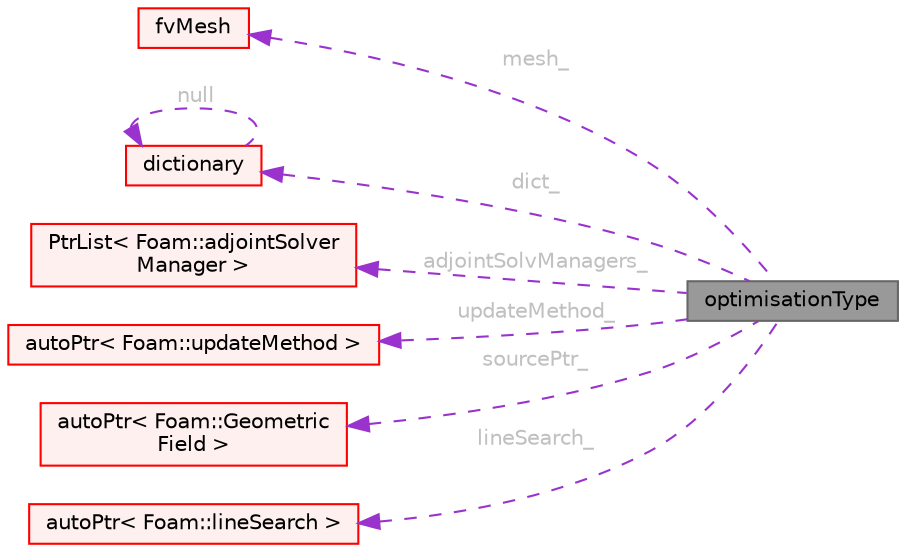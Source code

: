 digraph "optimisationType"
{
 // LATEX_PDF_SIZE
  bgcolor="transparent";
  edge [fontname=Helvetica,fontsize=10,labelfontname=Helvetica,labelfontsize=10];
  node [fontname=Helvetica,fontsize=10,shape=box,height=0.2,width=0.4];
  rankdir="LR";
  Node1 [id="Node000001",label="optimisationType",height=0.2,width=0.4,color="gray40", fillcolor="grey60", style="filled", fontcolor="black",tooltip="Abstract base class for optimisation methods."];
  Node2 -> Node1 [id="edge1_Node000001_Node000002",dir="back",color="darkorchid3",style="dashed",tooltip=" ",label=" mesh_",fontcolor="grey" ];
  Node2 [id="Node000002",label="fvMesh",height=0.2,width=0.4,color="red", fillcolor="#FFF0F0", style="filled",URL="$classFoam_1_1fvMesh.html",tooltip="Mesh data needed to do the Finite Volume discretisation."];
  Node22 -> Node1 [id="edge2_Node000001_Node000022",dir="back",color="darkorchid3",style="dashed",tooltip=" ",label=" dict_",fontcolor="grey" ];
  Node22 [id="Node000022",label="dictionary",height=0.2,width=0.4,color="red", fillcolor="#FFF0F0", style="filled",URL="$classFoam_1_1dictionary.html",tooltip="A list of keyword definitions, which are a keyword followed by a number of values (eg,..."];
  Node22 -> Node22 [id="edge3_Node000022_Node000022",dir="back",color="darkorchid3",style="dashed",tooltip=" ",label=" null",fontcolor="grey" ];
  Node54 -> Node1 [id="edge4_Node000001_Node000054",dir="back",color="darkorchid3",style="dashed",tooltip=" ",label=" adjointSolvManagers_",fontcolor="grey" ];
  Node54 [id="Node000054",label="PtrList\< Foam::adjointSolver\lManager \>",height=0.2,width=0.4,color="red", fillcolor="#FFF0F0", style="filled",URL="$classFoam_1_1PtrList.html",tooltip=" "];
  Node57 -> Node1 [id="edge5_Node000001_Node000057",dir="back",color="darkorchid3",style="dashed",tooltip=" ",label=" updateMethod_",fontcolor="grey" ];
  Node57 [id="Node000057",label="autoPtr\< Foam::updateMethod \>",height=0.2,width=0.4,color="red", fillcolor="#FFF0F0", style="filled",URL="$classFoam_1_1autoPtr.html",tooltip=" "];
  Node59 -> Node1 [id="edge6_Node000001_Node000059",dir="back",color="darkorchid3",style="dashed",tooltip=" ",label=" sourcePtr_",fontcolor="grey" ];
  Node59 [id="Node000059",label="autoPtr\< Foam::Geometric\lField \>",height=0.2,width=0.4,color="red", fillcolor="#FFF0F0", style="filled",URL="$classFoam_1_1autoPtr.html",tooltip=" "];
  Node60 -> Node1 [id="edge7_Node000001_Node000060",dir="back",color="darkorchid3",style="dashed",tooltip=" ",label=" lineSearch_",fontcolor="grey" ];
  Node60 [id="Node000060",label="autoPtr\< Foam::lineSearch \>",height=0.2,width=0.4,color="red", fillcolor="#FFF0F0", style="filled",URL="$classFoam_1_1autoPtr.html",tooltip=" "];
}
